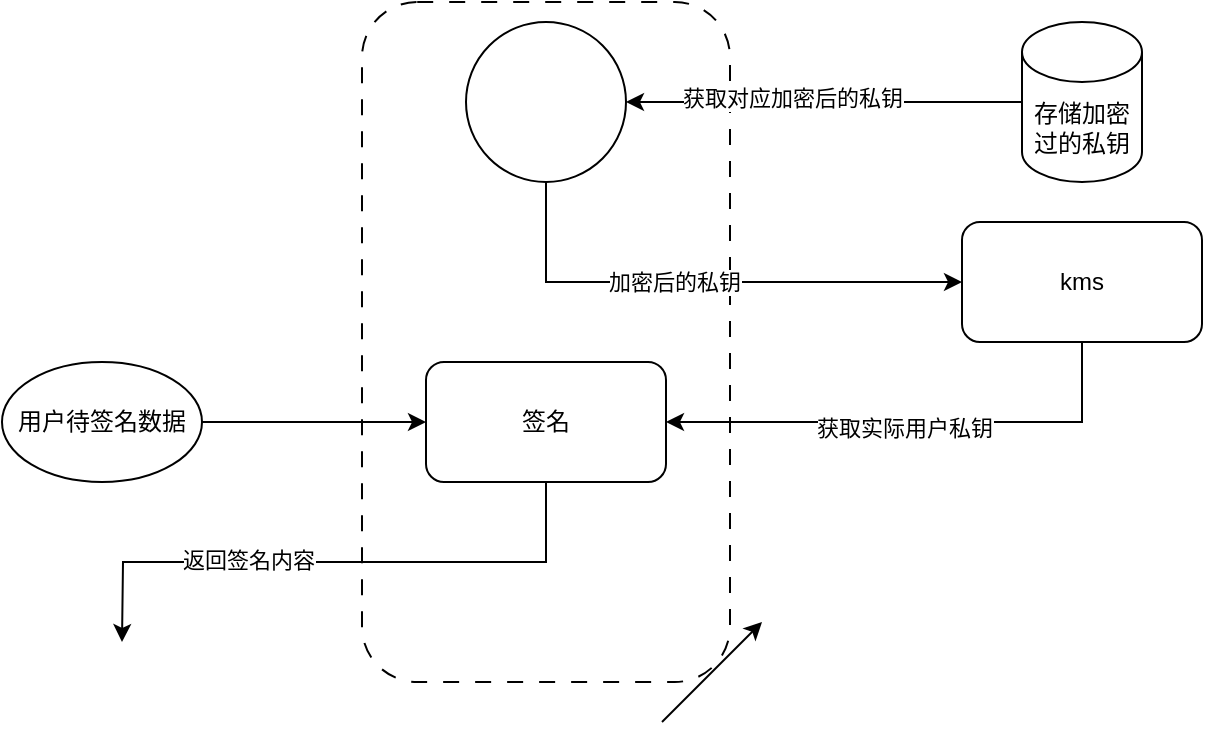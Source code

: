 <mxfile version="27.0.9">
  <diagram name="第 1 页" id="RgtXiRDC30_RDfQCkqtk">
    <mxGraphModel dx="1426" dy="791" grid="1" gridSize="10" guides="1" tooltips="1" connect="1" arrows="1" fold="1" page="1" pageScale="1" pageWidth="827" pageHeight="1169" math="0" shadow="0">
      <root>
        <mxCell id="0" />
        <mxCell id="1" parent="0" />
        <mxCell id="hxR2ipmJKf6mbCDiuH1d-1" value="" style="rounded=1;whiteSpace=wrap;html=1;dashed=1;dashPattern=8 8;" vertex="1" parent="1">
          <mxGeometry x="240" y="70" width="184" height="340" as="geometry" />
        </mxCell>
        <mxCell id="hxR2ipmJKf6mbCDiuH1d-21" style="edgeStyle=orthogonalEdgeStyle;rounded=0;orthogonalLoop=1;jettySize=auto;html=1;exitX=0.5;exitY=1;exitDx=0;exitDy=0;entryX=1;entryY=0.5;entryDx=0;entryDy=0;" edge="1" parent="1" source="hxR2ipmJKf6mbCDiuH1d-2" target="hxR2ipmJKf6mbCDiuH1d-20">
          <mxGeometry relative="1" as="geometry" />
        </mxCell>
        <mxCell id="hxR2ipmJKf6mbCDiuH1d-23" value="获取实际用户私钥" style="edgeLabel;html=1;align=center;verticalAlign=middle;resizable=0;points=[];" vertex="1" connectable="0" parent="hxR2ipmJKf6mbCDiuH1d-21">
          <mxGeometry x="0.04" y="3" relative="1" as="geometry">
            <mxPoint as="offset" />
          </mxGeometry>
        </mxCell>
        <mxCell id="hxR2ipmJKf6mbCDiuH1d-2" value="kms" style="rounded=1;whiteSpace=wrap;html=1;" vertex="1" parent="1">
          <mxGeometry x="540" y="180" width="120" height="60" as="geometry" />
        </mxCell>
        <mxCell id="hxR2ipmJKf6mbCDiuH1d-9" style="edgeStyle=orthogonalEdgeStyle;rounded=0;orthogonalLoop=1;jettySize=auto;html=1;exitX=0;exitY=0.5;exitDx=0;exitDy=0;exitPerimeter=0;" edge="1" parent="1" source="hxR2ipmJKf6mbCDiuH1d-3" target="hxR2ipmJKf6mbCDiuH1d-6">
          <mxGeometry relative="1" as="geometry" />
        </mxCell>
        <mxCell id="hxR2ipmJKf6mbCDiuH1d-10" value="获取对应加密后的私钥" style="edgeLabel;html=1;align=center;verticalAlign=middle;resizable=0;points=[];" vertex="1" connectable="0" parent="hxR2ipmJKf6mbCDiuH1d-9">
          <mxGeometry x="0.162" y="-2" relative="1" as="geometry">
            <mxPoint as="offset" />
          </mxGeometry>
        </mxCell>
        <mxCell id="hxR2ipmJKf6mbCDiuH1d-3" value="存储加密过的私钥" style="shape=cylinder3;whiteSpace=wrap;html=1;boundedLbl=1;backgroundOutline=1;size=15;" vertex="1" parent="1">
          <mxGeometry x="570" y="80" width="60" height="80" as="geometry" />
        </mxCell>
        <mxCell id="hxR2ipmJKf6mbCDiuH1d-22" style="edgeStyle=orthogonalEdgeStyle;rounded=0;orthogonalLoop=1;jettySize=auto;html=1;exitX=1;exitY=0.5;exitDx=0;exitDy=0;entryX=0;entryY=0.5;entryDx=0;entryDy=0;" edge="1" parent="1" source="hxR2ipmJKf6mbCDiuH1d-5" target="hxR2ipmJKf6mbCDiuH1d-20">
          <mxGeometry relative="1" as="geometry" />
        </mxCell>
        <mxCell id="hxR2ipmJKf6mbCDiuH1d-5" value="用户待签名数据" style="ellipse;whiteSpace=wrap;html=1;" vertex="1" parent="1">
          <mxGeometry x="60" y="250" width="100" height="60" as="geometry" />
        </mxCell>
        <mxCell id="hxR2ipmJKf6mbCDiuH1d-17" style="edgeStyle=orthogonalEdgeStyle;rounded=0;orthogonalLoop=1;jettySize=auto;html=1;exitX=0.5;exitY=1;exitDx=0;exitDy=0;entryX=0;entryY=0.5;entryDx=0;entryDy=0;" edge="1" parent="1" source="hxR2ipmJKf6mbCDiuH1d-6" target="hxR2ipmJKf6mbCDiuH1d-2">
          <mxGeometry relative="1" as="geometry" />
        </mxCell>
        <mxCell id="hxR2ipmJKf6mbCDiuH1d-18" value="加密后的私钥" style="edgeLabel;html=1;align=center;verticalAlign=middle;resizable=0;points=[];" vertex="1" connectable="0" parent="hxR2ipmJKf6mbCDiuH1d-17">
          <mxGeometry x="-0.118" relative="1" as="geometry">
            <mxPoint as="offset" />
          </mxGeometry>
        </mxCell>
        <mxCell id="hxR2ipmJKf6mbCDiuH1d-6" value="" style="ellipse;whiteSpace=wrap;html=1;aspect=fixed;" vertex="1" parent="1">
          <mxGeometry x="292" y="80" width="80" height="80" as="geometry" />
        </mxCell>
        <mxCell id="hxR2ipmJKf6mbCDiuH1d-15" value="" style="endArrow=classic;html=1;rounded=0;" edge="1" parent="1">
          <mxGeometry width="50" height="50" relative="1" as="geometry">
            <mxPoint x="390" y="430" as="sourcePoint" />
            <mxPoint x="440" y="380" as="targetPoint" />
          </mxGeometry>
        </mxCell>
        <mxCell id="hxR2ipmJKf6mbCDiuH1d-24" style="edgeStyle=orthogonalEdgeStyle;rounded=0;orthogonalLoop=1;jettySize=auto;html=1;exitX=0.5;exitY=1;exitDx=0;exitDy=0;" edge="1" parent="1" source="hxR2ipmJKf6mbCDiuH1d-20">
          <mxGeometry relative="1" as="geometry">
            <mxPoint x="120" y="390" as="targetPoint" />
          </mxGeometry>
        </mxCell>
        <mxCell id="hxR2ipmJKf6mbCDiuH1d-25" value="返回签名内容" style="edgeLabel;html=1;align=center;verticalAlign=middle;resizable=0;points=[];" vertex="1" connectable="0" parent="hxR2ipmJKf6mbCDiuH1d-24">
          <mxGeometry x="0.297" y="-1" relative="1" as="geometry">
            <mxPoint as="offset" />
          </mxGeometry>
        </mxCell>
        <mxCell id="hxR2ipmJKf6mbCDiuH1d-20" value="签名" style="rounded=1;whiteSpace=wrap;html=1;" vertex="1" parent="1">
          <mxGeometry x="272" y="250" width="120" height="60" as="geometry" />
        </mxCell>
      </root>
    </mxGraphModel>
  </diagram>
</mxfile>
